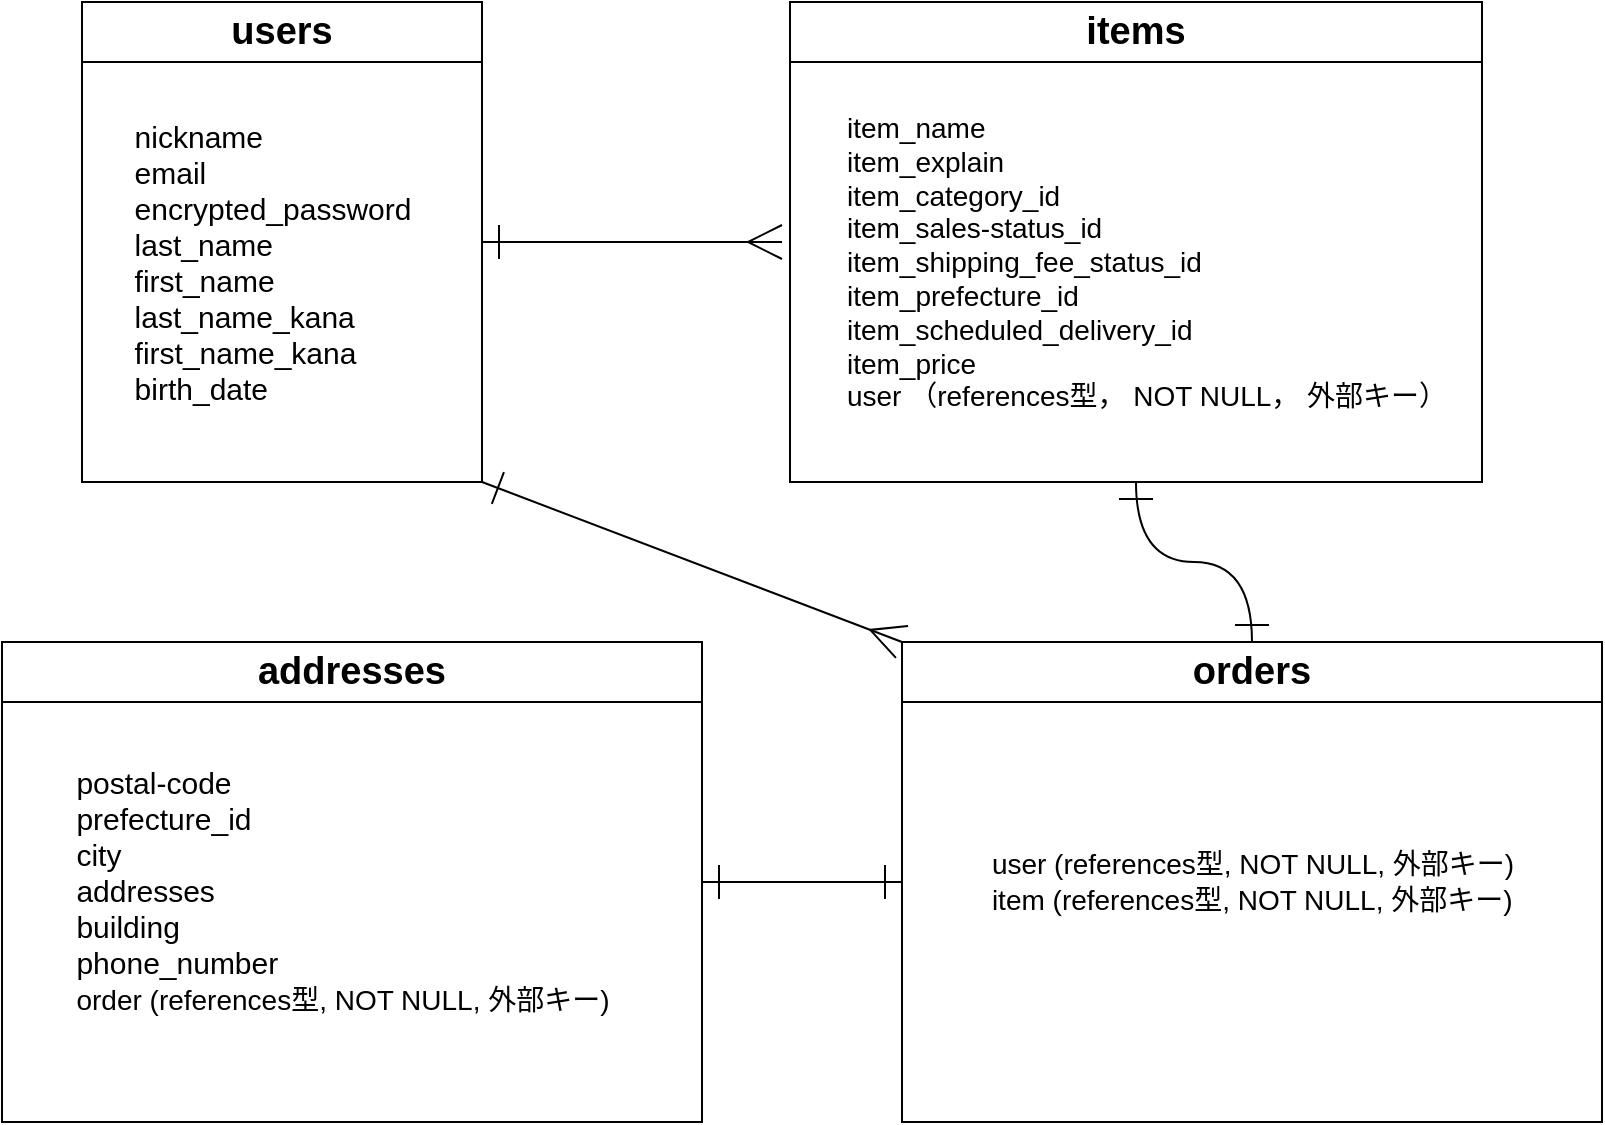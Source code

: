 <mxfile>
    <diagram id="j0_z3DPDCDcb_5yc05Be" name="ページ1">
        <mxGraphModel dx="558" dy="778" grid="1" gridSize="10" guides="1" tooltips="1" connect="1" arrows="1" fold="1" page="1" pageScale="1" pageWidth="827" pageHeight="1169" math="0" shadow="0">
            <root>
                <mxCell id="0"/>
                <mxCell id="1" parent="0"/>
                <mxCell id="33" style="edgeStyle=orthogonalEdgeStyle;html=1;exitX=1;exitY=0.5;exitDx=0;exitDy=0;curved=1;startArrow=ERone;startFill=0;endArrow=ERmany;endFill=0;strokeWidth=1;endSize=15;startSize=15;" parent="1" source="24" edge="1">
                    <mxGeometry relative="1" as="geometry">
                        <mxPoint x="410" y="180" as="targetPoint"/>
                    </mxGeometry>
                </mxCell>
                <mxCell id="41" style="edgeStyle=none;html=1;exitX=1;exitY=1;exitDx=0;exitDy=0;entryX=0;entryY=0;entryDx=0;entryDy=0;startArrow=ERone;startFill=0;endArrow=ERmany;endFill=0;startSize=15;endSize=15;" edge="1" parent="1" source="24" target="31">
                    <mxGeometry relative="1" as="geometry"/>
                </mxCell>
                <mxCell id="24" value="users" style="swimlane;whiteSpace=wrap;html=1;strokeColor=default;fontFamily=Helvetica;fontSize=19;fontColor=default;startSize=30;fillColor=default;" parent="1" vertex="1">
                    <mxGeometry x="60" y="60" width="200" height="240" as="geometry"/>
                </mxCell>
                <mxCell id="4" value="&lt;div style=&quot;text-align: left;&quot;&gt;&lt;span style=&quot;background-color: initial;&quot;&gt;nickname&lt;/span&gt;&lt;/div&gt;&lt;div style=&quot;text-align: left; font-size: 15px;&quot;&gt;&lt;span style=&quot;background-color: initial; font-size: 15px;&quot;&gt;email&lt;/span&gt;&lt;/div&gt;&lt;div style=&quot;text-align: left; font-size: 15px;&quot;&gt;&lt;span style=&quot;background-color: initial; font-size: 15px;&quot;&gt;encrypted_password&lt;/span&gt;&lt;/div&gt;&lt;div style=&quot;text-align: left; font-size: 15px;&quot;&gt;&lt;span style=&quot;background-color: initial; font-size: 15px;&quot;&gt;last_name&lt;/span&gt;&lt;/div&gt;&lt;div style=&quot;text-align: left; font-size: 15px;&quot;&gt;first_name&lt;/div&gt;&lt;div style=&quot;text-align: left; font-size: 15px;&quot;&gt;last_name_kana&lt;/div&gt;&lt;div style=&quot;text-align: left; font-size: 15px;&quot;&gt;first_name_kana&lt;/div&gt;&lt;div style=&quot;text-align: left; font-size: 15px;&quot;&gt;birth_date&lt;/div&gt;" style="text;html=1;align=center;verticalAlign=middle;resizable=0;points=[];autosize=1;strokeColor=none;fillColor=none;fontSize=15;" parent="24" vertex="1">
                    <mxGeometry x="15" y="50" width="160" height="160" as="geometry"/>
                </mxCell>
                <mxCell id="34" style="edgeStyle=orthogonalEdgeStyle;html=1;strokeWidth=1;startArrow=ERone;startFill=0;endArrow=ERone;endFill=0;startSize=15;endSize=15;entryX=0.5;entryY=0;entryDx=0;entryDy=0;curved=1;" parent="1" source="25" target="31" edge="1">
                    <mxGeometry relative="1" as="geometry">
                        <mxPoint x="512" y="370" as="targetPoint"/>
                    </mxGeometry>
                </mxCell>
                <mxCell id="25" value="items" style="swimlane;whiteSpace=wrap;html=1;strokeColor=default;fontFamily=Helvetica;fontSize=19;fontColor=default;startSize=30;fillColor=default;" parent="1" vertex="1">
                    <mxGeometry x="414" y="60" width="346" height="240" as="geometry"/>
                </mxCell>
                <mxCell id="26" value="&lt;div style=&quot;text-align: left; font-size: 14px;&quot;&gt;&lt;font style=&quot;font-size: 14px;&quot;&gt;&lt;span style=&quot;background-color: initial;&quot;&gt;item_name&lt;/span&gt;&lt;br&gt;&lt;/font&gt;&lt;/div&gt;&lt;div style=&quot;text-align: left; font-size: 14px;&quot;&gt;&lt;span style=&quot;background-color: initial;&quot;&gt;&lt;font style=&quot;font-size: 14px;&quot;&gt;item_explain&lt;/font&gt;&lt;/span&gt;&lt;/div&gt;&lt;div style=&quot;text-align: left; font-size: 14px;&quot;&gt;&lt;span style=&quot;background-color: initial;&quot;&gt;&lt;font style=&quot;font-size: 14px;&quot;&gt;item_category_id&lt;/font&gt;&lt;/span&gt;&lt;/div&gt;&lt;div style=&quot;text-align: left; font-size: 14px;&quot;&gt;&lt;span style=&quot;background-color: initial;&quot;&gt;&lt;font style=&quot;font-size: 14px;&quot;&gt;item_sales-status_id&lt;/font&gt;&lt;/span&gt;&lt;/div&gt;&lt;div style=&quot;text-align: left; font-size: 14px;&quot;&gt;&lt;span style=&quot;background-color: initial;&quot;&gt;&lt;font style=&quot;font-size: 14px;&quot;&gt;item_shipping_fee_status_id&lt;/font&gt;&lt;/span&gt;&lt;/div&gt;&lt;div style=&quot;text-align: left; font-size: 14px;&quot;&gt;&lt;span style=&quot;background-color: initial;&quot;&gt;&lt;font style=&quot;font-size: 14px;&quot;&gt;item_prefecture_id&lt;/font&gt;&lt;/span&gt;&lt;/div&gt;&lt;div style=&quot;text-align: left; font-size: 14px;&quot;&gt;&lt;span style=&quot;background-color: initial;&quot;&gt;&lt;font style=&quot;font-size: 14px;&quot;&gt;item_scheduled_delivery_id&lt;/font&gt;&lt;/span&gt;&lt;/div&gt;&lt;div style=&quot;text-align: left; font-size: 14px;&quot;&gt;&lt;span style=&quot;background-color: initial;&quot;&gt;&lt;font style=&quot;font-size: 14px;&quot;&gt;item_price&lt;/font&gt;&lt;/span&gt;&lt;/div&gt;&lt;div style=&quot;text-align: left; font-size: 14px;&quot;&gt;&lt;font style=&quot;font-size: 14px;&quot;&gt;&lt;span style=&quot;background-color: initial;&quot;&gt;user （references型， N&lt;/span&gt;&lt;span style=&quot;background-color: initial;&quot;&gt;OT NULL， 外部キー）&lt;/span&gt;&lt;/font&gt;&lt;/div&gt;" style="text;html=1;align=center;verticalAlign=middle;resizable=0;points=[];autosize=1;strokeColor=none;fillColor=none;fontSize=15;" parent="25" vertex="1">
                    <mxGeometry x="18" y="50" width="320" height="160" as="geometry"/>
                </mxCell>
                <mxCell id="39" style="edgeStyle=none;html=1;exitX=1;exitY=0.5;exitDx=0;exitDy=0;entryX=0;entryY=0.5;entryDx=0;entryDy=0;endArrow=ERone;endFill=0;startArrow=ERone;startFill=0;startSize=15;endSize=15;" edge="1" parent="1" source="29" target="31">
                    <mxGeometry relative="1" as="geometry"/>
                </mxCell>
                <mxCell id="29" value="addresses" style="swimlane;whiteSpace=wrap;html=1;strokeColor=default;fontFamily=Helvetica;fontSize=19;fontColor=default;startSize=30;fillColor=default;" parent="1" vertex="1">
                    <mxGeometry x="20" y="380" width="350" height="240" as="geometry"/>
                </mxCell>
                <mxCell id="30" value="&lt;div style=&quot;text-align: left;&quot;&gt;postal-code&lt;/div&gt;&lt;div style=&quot;text-align: left;&quot;&gt;prefecture_id&lt;/div&gt;&lt;div style=&quot;text-align: left;&quot;&gt;city&lt;/div&gt;&lt;div style=&quot;text-align: left;&quot;&gt;addresses&lt;/div&gt;&lt;div style=&quot;text-align: left;&quot;&gt;building&lt;/div&gt;&lt;div style=&quot;text-align: left;&quot;&gt;phone_number&lt;/div&gt;&lt;div style=&quot;text-align: left;&quot;&gt;&lt;div&gt;&lt;span style=&quot;font-size: 14px; background-color: initial;&quot;&gt;order (references型, NOT NULL, 外部キー)&lt;/span&gt;&lt;/div&gt;&lt;/div&gt;" style="text;html=1;align=center;verticalAlign=middle;resizable=0;points=[];autosize=1;strokeColor=none;fillColor=none;fontSize=15;" parent="29" vertex="1">
                    <mxGeometry x="25" y="54" width="290" height="140" as="geometry"/>
                </mxCell>
                <mxCell id="31" value="orders" style="swimlane;whiteSpace=wrap;html=1;strokeColor=default;fontFamily=Helvetica;fontSize=19;fontColor=default;startSize=30;fillColor=default;" parent="1" vertex="1">
                    <mxGeometry x="470" y="380" width="350" height="240" as="geometry"/>
                </mxCell>
                <mxCell id="32" value="&lt;div style=&quot;text-align: left;&quot;&gt;&lt;br&gt;&lt;/div&gt;&lt;div style=&quot;text-align: left;&quot;&gt;&lt;span style=&quot;font-size: 14px; background-color: initial;&quot;&gt;user (references型, NOT NULL, 外部キー)&lt;/span&gt;&lt;br&gt;&lt;/div&gt;&lt;div style=&quot;text-align: left;&quot;&gt;&lt;span style=&quot;font-size: 14px;&quot;&gt;item (references型, NOT NULL, 外部キー)&lt;/span&gt;&lt;/div&gt;" style="text;html=1;align=center;verticalAlign=middle;resizable=0;points=[];autosize=1;strokeColor=none;fillColor=none;fontSize=15;" parent="31" vertex="1">
                    <mxGeometry x="35" y="75" width="280" height="70" as="geometry"/>
                </mxCell>
            </root>
        </mxGraphModel>
    </diagram>
</mxfile>